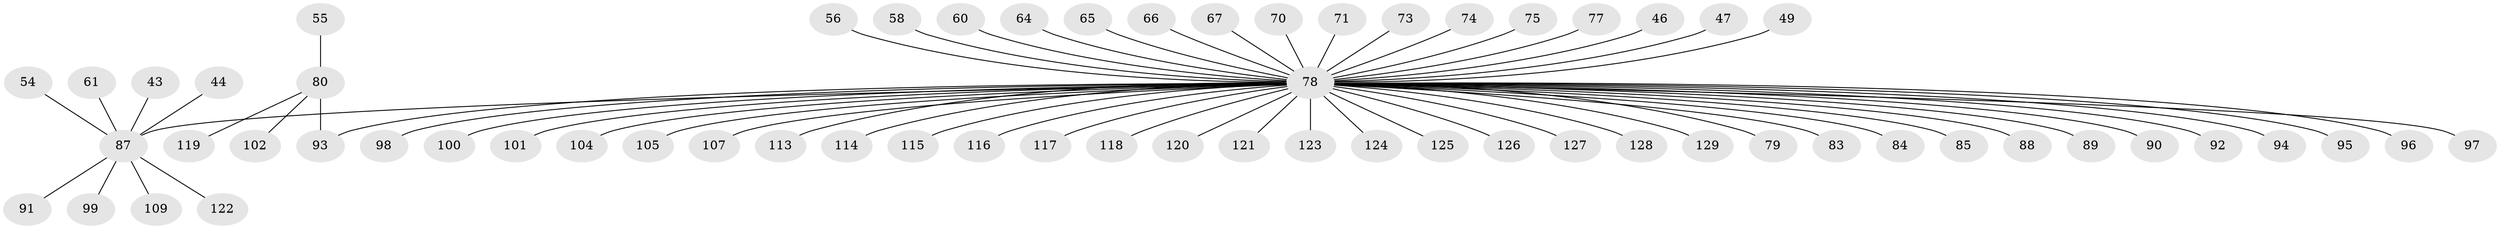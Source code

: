 // original degree distribution, {16: 0.007751937984496124, 9: 0.007751937984496124, 20: 0.007751937984496124, 10: 0.007751937984496124, 4: 0.06201550387596899, 3: 0.11627906976744186, 1: 0.6201550387596899, 6: 0.007751937984496124, 5: 0.015503875968992248, 2: 0.14728682170542637}
// Generated by graph-tools (version 1.1) at 2025/48/03/09/25 04:48:30]
// undirected, 64 vertices, 63 edges
graph export_dot {
graph [start="1"]
  node [color=gray90,style=filled];
  43;
  44;
  46;
  47;
  49;
  54 [super="+53"];
  55;
  56;
  58;
  60;
  61;
  64;
  65;
  66;
  67;
  70;
  71;
  73;
  74;
  75 [super="+72"];
  77 [super="+57"];
  78 [super="+25+41+14+18+28+52+27+32+33+38+39+40"];
  79;
  80 [super="+59+48"];
  83 [super="+45"];
  84;
  85;
  87 [super="+35"];
  88;
  89;
  90;
  91;
  92;
  93 [super="+17+10"];
  94;
  95 [super="+81"];
  96;
  97;
  98 [super="+82"];
  99;
  100;
  101;
  102;
  104 [super="+34+68+86"];
  105 [super="+29+62"];
  107;
  109;
  113;
  114;
  115 [super="+42"];
  116;
  117 [super="+112"];
  118;
  119;
  120 [super="+108"];
  121;
  122 [super="+36"];
  123 [super="+111"];
  124;
  125;
  126;
  127 [super="+31+103"];
  128 [super="+19"];
  129 [super="+37"];
  43 -- 87;
  44 -- 87;
  46 -- 78;
  47 -- 78;
  49 -- 78;
  54 -- 87;
  55 -- 80;
  56 -- 78;
  58 -- 78;
  60 -- 78;
  61 -- 87;
  64 -- 78;
  65 -- 78;
  66 -- 78;
  67 -- 78;
  70 -- 78;
  71 -- 78;
  73 -- 78;
  74 -- 78;
  75 -- 78;
  77 -- 78;
  78 -- 85;
  78 -- 121;
  78 -- 84;
  78 -- 87 [weight=2];
  78 -- 88;
  78 -- 89;
  78 -- 90;
  78 -- 96;
  78 -- 97;
  78 -- 107;
  78 -- 113;
  78 -- 114;
  78 -- 116;
  78 -- 92;
  78 -- 79;
  78 -- 93 [weight=2];
  78 -- 94;
  78 -- 100;
  78 -- 101;
  78 -- 124;
  78 -- 118;
  78 -- 125;
  78 -- 126;
  78 -- 127;
  78 -- 128;
  78 -- 105;
  78 -- 104;
  78 -- 129;
  78 -- 115;
  78 -- 83;
  78 -- 95;
  78 -- 98;
  78 -- 120;
  78 -- 123;
  78 -- 117;
  80 -- 93 [weight=3];
  80 -- 102;
  80 -- 119;
  87 -- 99;
  87 -- 109;
  87 -- 91;
  87 -- 122;
}
